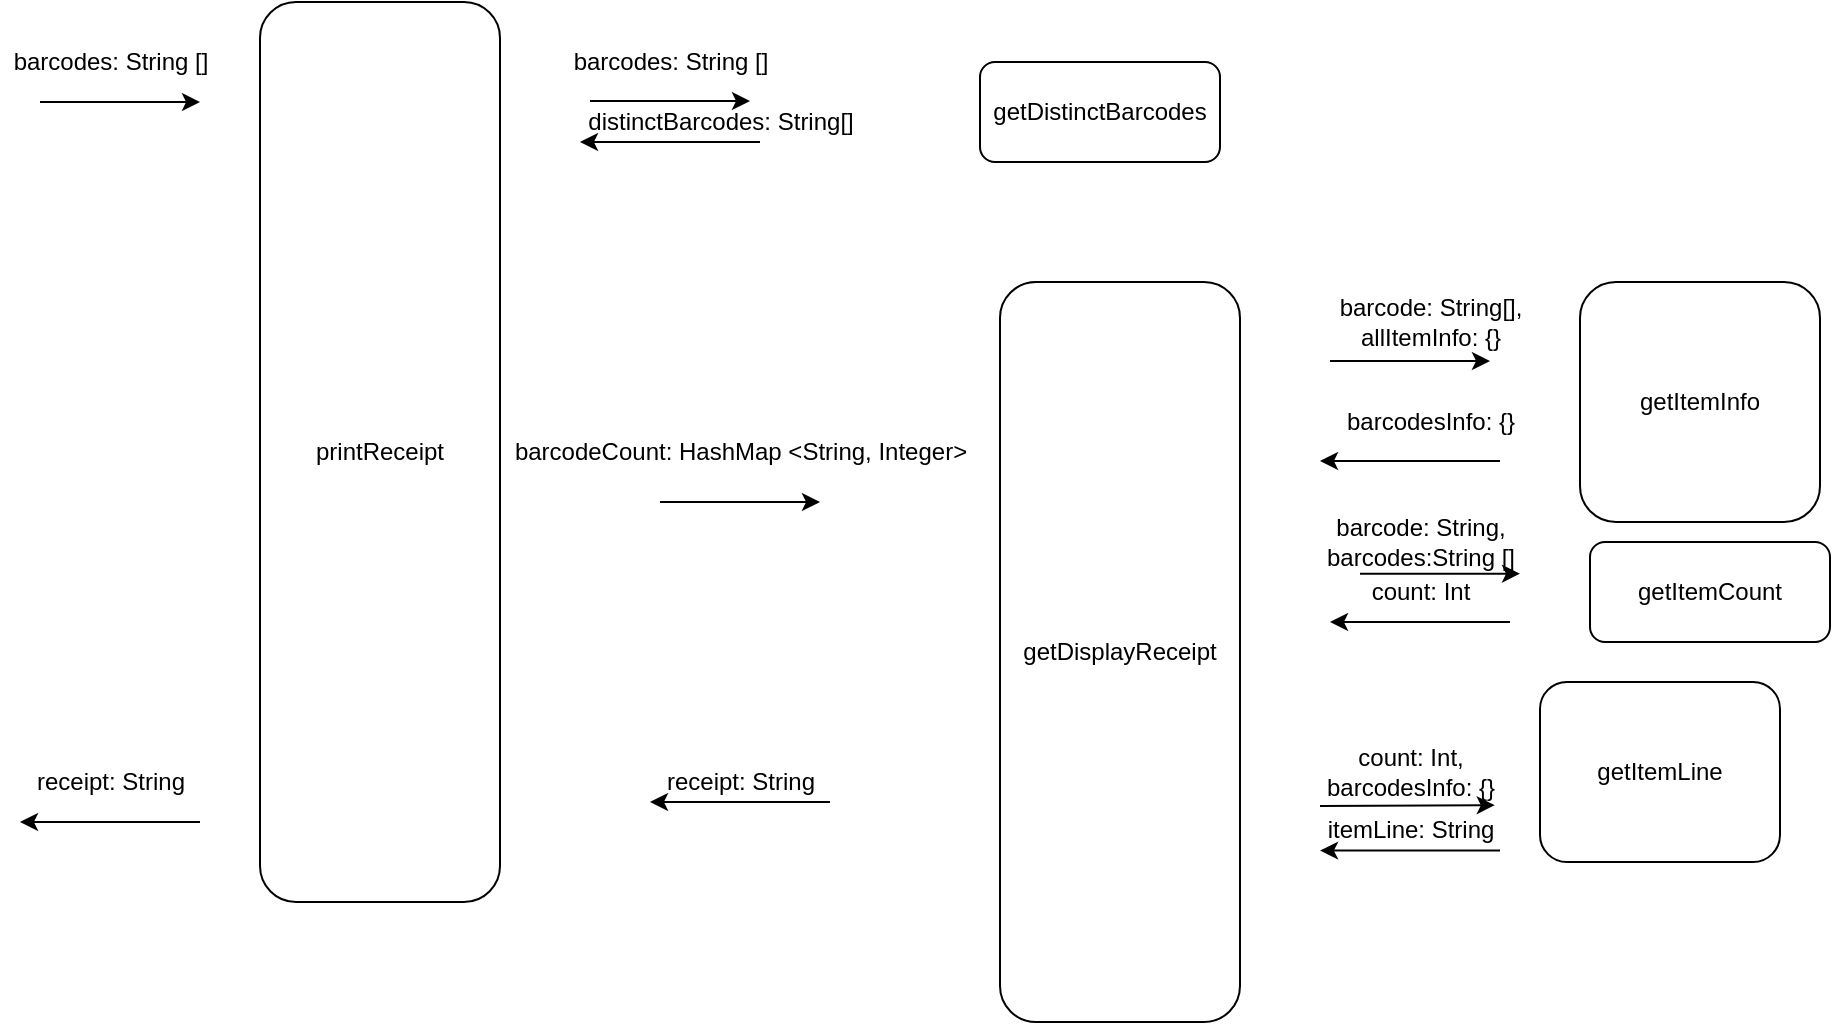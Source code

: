<mxfile version="13.4.5" type="device"><diagram id="_x3uyRrGMRV5nswhyBqa" name="Page-1"><mxGraphModel dx="1234" dy="766" grid="1" gridSize="10" guides="1" tooltips="1" connect="1" arrows="1" fold="1" page="1" pageScale="1" pageWidth="850" pageHeight="1100" math="0" shadow="0"><root><mxCell id="0"/><mxCell id="1" parent="0"/><mxCell id="yx0KbUExDHKGqtGTmwH2-1" value="printReceipt" style="rounded=1;whiteSpace=wrap;html=1;" vertex="1" parent="1"><mxGeometry x="150" y="160" width="120" height="450" as="geometry"/></mxCell><mxCell id="yx0KbUExDHKGqtGTmwH2-2" value="" style="endArrow=classic;html=1;" edge="1" parent="1"><mxGeometry width="50" height="50" relative="1" as="geometry"><mxPoint x="40" y="210" as="sourcePoint"/><mxPoint x="120" y="210" as="targetPoint"/></mxGeometry></mxCell><mxCell id="2" value="barcodes: String []" style="text;html=1;align=center;verticalAlign=middle;resizable=0;points=[];autosize=1;" vertex="1" parent="1"><mxGeometry x="20" y="180" width="110" height="20" as="geometry"/></mxCell><mxCell id="yx0KbUExDHKGqtGTmwH2-3" value="" style="endArrow=classic;html=1;" edge="1" parent="1"><mxGeometry width="50" height="50" relative="1" as="geometry"><mxPoint x="120" y="570" as="sourcePoint"/><mxPoint x="30" y="570" as="targetPoint"/><Array as="points"><mxPoint x="80" y="570"/></Array></mxGeometry></mxCell><mxCell id="yx0KbUExDHKGqtGTmwH2-4" value="receipt: String" style="text;html=1;align=center;verticalAlign=middle;resizable=0;points=[];autosize=1;" vertex="1" parent="1"><mxGeometry x="30" y="540" width="90" height="20" as="geometry"/></mxCell><mxCell id="yx0KbUExDHKGqtGTmwH2-7" value="getItemInfo" style="rounded=1;whiteSpace=wrap;html=1;" vertex="1" parent="1"><mxGeometry x="810" y="300" width="120" height="120" as="geometry"/></mxCell><mxCell id="yx0KbUExDHKGqtGTmwH2-8" value="&lt;span style=&quot;color: rgba(0 , 0 , 0 , 0) ; font-family: monospace ; font-size: 0px&quot;&gt;%3CmxGraphModel%3E%3Croot%3E%3CmxCell%20id%3D%220%22%2F%3E%3CmxCell%20id%3D%221%22%20parent%3D%220%22%2F%3E%3CmxCell%20id%3D%222%22%20value%3D%22barcodeCount%3A%20List%26amp%3Blt%3Bitem%26amp%3Bgt%3B%22%20style%3D%22text%3Bhtml%3D1%3Balign%3Dcenter%3BverticalAlign%3Dmiddle%3Bresizable%3D0%3Bpoints%3D%5B%5D%3Bautosize%3D1%3B%22%20vertex%3D%221%22%20parent%3D%221%22%3E%3CmxGeometry%20x%3D%22280%22%20y%3D%22210%22%20width%3D%22150%22%20height%3D%2220%22%20as%3D%22geometry%22%2F%3E%3C%2FmxCell%3E%3C%2Froot%3E%3C%2FmxGraphModel%3E&lt;/span&gt;" style="text;html=1;align=center;verticalAlign=middle;resizable=0;points=[];autosize=1;" vertex="1" parent="1"><mxGeometry x="715" y="310" width="20" height="20" as="geometry"/></mxCell><mxCell id="yx0KbUExDHKGqtGTmwH2-9" value="" style="endArrow=classic;html=1;" edge="1" parent="1"><mxGeometry width="50" height="50" relative="1" as="geometry"><mxPoint x="685" y="339.5" as="sourcePoint"/><mxPoint x="765" y="339.5" as="targetPoint"/></mxGeometry></mxCell><mxCell id="yx0KbUExDHKGqtGTmwH2-21" value="" style="endArrow=classic;html=1;" edge="1" parent="1"><mxGeometry width="50" height="50" relative="1" as="geometry"><mxPoint x="770" y="389.5" as="sourcePoint"/><mxPoint x="680" y="389.5" as="targetPoint"/><Array as="points"><mxPoint x="730" y="389.5"/></Array></mxGeometry></mxCell><mxCell id="yx0KbUExDHKGqtGTmwH2-24" value="barcodesInfo: {}" style="text;html=1;align=center;verticalAlign=middle;resizable=0;points=[];autosize=1;" vertex="1" parent="1"><mxGeometry x="685" y="360" width="100" height="20" as="geometry"/></mxCell><mxCell id="yx0KbUExDHKGqtGTmwH2-29" value="getItemCount" style="rounded=1;whiteSpace=wrap;html=1;" vertex="1" parent="1"><mxGeometry x="815" y="430" width="120" height="50" as="geometry"/></mxCell><mxCell id="yx0KbUExDHKGqtGTmwH2-32" value="count: Int" style="text;html=1;align=center;verticalAlign=middle;resizable=0;points=[];autosize=1;" vertex="1" parent="1"><mxGeometry x="700" y="445.0" width="60" height="20" as="geometry"/></mxCell><mxCell id="yx0KbUExDHKGqtGTmwH2-35" value="getDistinctBarcodes" style="rounded=1;whiteSpace=wrap;html=1;" vertex="1" parent="1"><mxGeometry x="510" y="190" width="120" height="50" as="geometry"/></mxCell><mxCell id="yx0KbUExDHKGqtGTmwH2-37" value="" style="endArrow=classic;html=1;" edge="1" parent="1"><mxGeometry width="50" height="50" relative="1" as="geometry"><mxPoint x="315" y="209.5" as="sourcePoint"/><mxPoint x="395" y="209.5" as="targetPoint"/></mxGeometry></mxCell><mxCell id="yx0KbUExDHKGqtGTmwH2-38" value="distinctBarcodes: String[]" style="text;html=1;align=center;verticalAlign=middle;resizable=0;points=[];autosize=1;" vertex="1" parent="1"><mxGeometry x="305" y="210" width="150" height="20" as="geometry"/></mxCell><mxCell id="yx0KbUExDHKGqtGTmwH2-39" value="" style="endArrow=classic;html=1;" edge="1" parent="1"><mxGeometry width="50" height="50" relative="1" as="geometry"><mxPoint x="400" y="230.0" as="sourcePoint"/><mxPoint x="310" y="230.0" as="targetPoint"/><Array as="points"><mxPoint x="360" y="230"/></Array></mxGeometry></mxCell><mxCell id="yx0KbUExDHKGqtGTmwH2-40" value="getDisplayReceipt" style="rounded=1;whiteSpace=wrap;html=1;" vertex="1" parent="1"><mxGeometry x="520" y="300" width="120" height="370" as="geometry"/></mxCell><mxCell id="yx0KbUExDHKGqtGTmwH2-42" value="" style="endArrow=classic;html=1;" edge="1" parent="1"><mxGeometry width="50" height="50" relative="1" as="geometry"><mxPoint x="350" y="410.0" as="sourcePoint"/><mxPoint x="430" y="410.0" as="targetPoint"/></mxGeometry></mxCell><mxCell id="yx0KbUExDHKGqtGTmwH2-43" value="" style="endArrow=classic;html=1;" edge="1" parent="1"><mxGeometry width="50" height="50" relative="1" as="geometry"><mxPoint x="435" y="560.0" as="sourcePoint"/><mxPoint x="345" y="560.0" as="targetPoint"/><Array as="points"><mxPoint x="395" y="560"/></Array></mxGeometry></mxCell><mxCell id="yx0KbUExDHKGqtGTmwH2-44" value="receipt: String" style="text;html=1;align=center;verticalAlign=middle;resizable=0;points=[];autosize=1;" vertex="1" parent="1"><mxGeometry x="345" y="540" width="90" height="20" as="geometry"/></mxCell><mxCell id="yx0KbUExDHKGqtGTmwH2-45" value="getItemLine" style="rounded=1;whiteSpace=wrap;html=1;" vertex="1" parent="1"><mxGeometry x="790" y="500" width="120" height="90" as="geometry"/></mxCell><mxCell id="yx0KbUExDHKGqtGTmwH2-47" value="" style="endArrow=classic;html=1;entryX=0.924;entryY=-0.136;entryDx=0;entryDy=0;entryPerimeter=0;" edge="1" parent="1" target="yx0KbUExDHKGqtGTmwH2-49"><mxGeometry width="50" height="50" relative="1" as="geometry"><mxPoint x="680" y="562" as="sourcePoint"/><mxPoint x="810" y="560" as="targetPoint"/></mxGeometry></mxCell><mxCell id="yx0KbUExDHKGqtGTmwH2-48" value="" style="endArrow=classic;html=1;" edge="1" parent="1"><mxGeometry width="50" height="50" relative="1" as="geometry"><mxPoint x="770" y="584.31" as="sourcePoint"/><mxPoint x="680" y="584.31" as="targetPoint"/><Array as="points"><mxPoint x="730" y="584.31"/></Array></mxGeometry></mxCell><mxCell id="yx0KbUExDHKGqtGTmwH2-49" value="itemLine: String" style="text;html=1;align=center;verticalAlign=middle;resizable=0;points=[];autosize=1;" vertex="1" parent="1"><mxGeometry x="675" y="564.31" width="100" height="20" as="geometry"/></mxCell><mxCell id="yx0KbUExDHKGqtGTmwH2-92" value="" style="endArrow=classic;html=1;" edge="1" parent="1"><mxGeometry width="50" height="50" relative="1" as="geometry"><mxPoint x="775" y="470" as="sourcePoint"/><mxPoint x="685" y="470" as="targetPoint"/><Array as="points"><mxPoint x="735" y="470"/></Array></mxGeometry></mxCell><mxCell id="yx0KbUExDHKGqtGTmwH2-93" value="" style="endArrow=classic;html=1;" edge="1" parent="1"><mxGeometry width="50" height="50" relative="1" as="geometry"><mxPoint x="700" y="445.84" as="sourcePoint"/><mxPoint x="780" y="445.84" as="targetPoint"/></mxGeometry></mxCell><mxCell id="yx0KbUExDHKGqtGTmwH2-94" value="barcodes: String []" style="text;html=1;align=center;verticalAlign=middle;resizable=0;points=[];autosize=1;" vertex="1" parent="1"><mxGeometry x="300" y="180" width="110" height="20" as="geometry"/></mxCell><mxCell id="yx0KbUExDHKGqtGTmwH2-101" value="barcode: String[],&lt;br&gt;allItemInfo: {}" style="text;html=1;align=center;verticalAlign=middle;resizable=0;points=[];autosize=1;" vertex="1" parent="1"><mxGeometry x="680" y="305" width="110" height="30" as="geometry"/></mxCell><mxCell id="yx0KbUExDHKGqtGTmwH2-102" value="barcodeCount: HashMap &amp;lt;String, Integer&amp;gt;" style="text;html=1;align=center;verticalAlign=middle;resizable=0;points=[];autosize=1;" vertex="1" parent="1"><mxGeometry x="270" y="375" width="240" height="20" as="geometry"/></mxCell><mxCell id="yx0KbUExDHKGqtGTmwH2-103" value="count: Int, &lt;br&gt;barcodesInfo: {}" style="text;html=1;align=center;verticalAlign=middle;resizable=0;points=[];autosize=1;" vertex="1" parent="1"><mxGeometry x="675" y="530" width="100" height="30" as="geometry"/></mxCell><mxCell id="yx0KbUExDHKGqtGTmwH2-104" value="barcode: String, &lt;br&gt;barcodes:String []" style="text;html=1;align=center;verticalAlign=middle;resizable=0;points=[];autosize=1;" vertex="1" parent="1"><mxGeometry x="675" y="415" width="110" height="30" as="geometry"/></mxCell></root></mxGraphModel></diagram></mxfile>